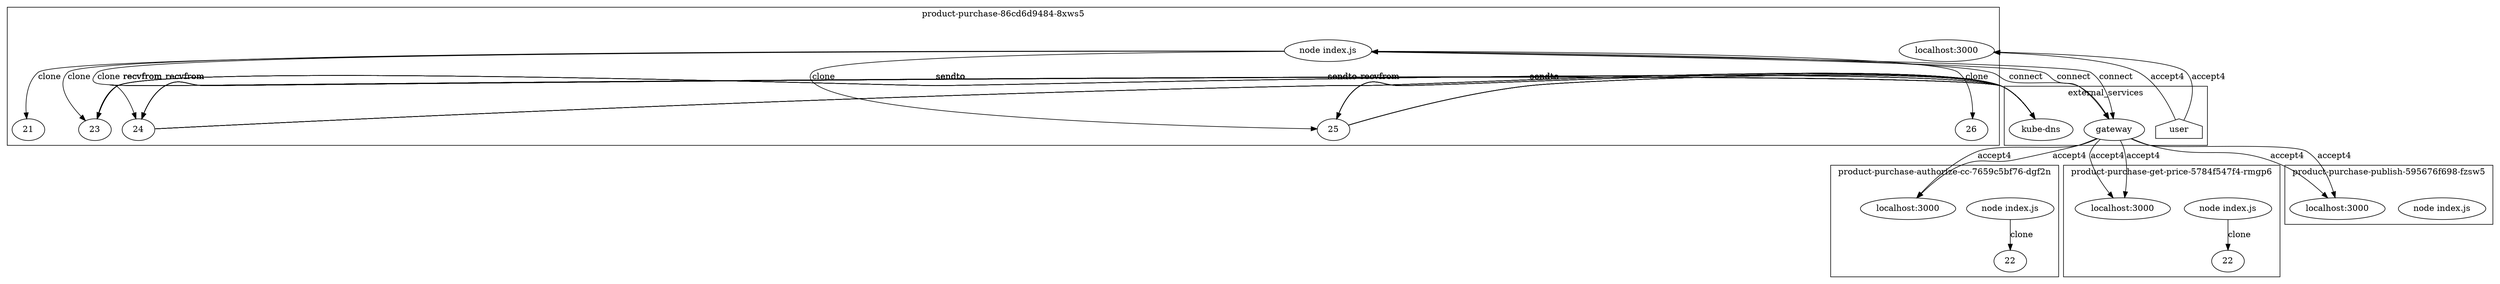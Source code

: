 digraph G {
	subgraph "cluster_ product-purchase-authorize-cc-7659c5bf76-dgf2n " {
		label=" product-purchase-authorize-cc-7659c5bf76-dgf2n "
		64828 [label="node index.js"]
		64828 -> 64949 [label=clone]
		"product-purchase-authorize-cc_localhost_3000" [label="localhost:3000"]
		"product-purchase-authorize-cc_localhost_3000" [label="localhost:3000"]
		64949 [label=22]
	}
	subgraph "cluster_ product-purchase-86cd6d9484-8xws5 " {
		label=" product-purchase-86cd6d9484-8xws5 "
		65446 [label="node index.js"]
		65446 -> 65626 [label=clone]
		"product-purchase_localhost_3000" [label="localhost:3000"]
		"product-purchase_localhost_3000" [label="localhost:3000"]
		65446 -> 68372 [label=clone]
		65446 -> 68379 [label=clone]
		65446 -> 68386 [label=clone]
		65446 -> 68391 [label=clone]
		65626 [label=21]
		68372 [label=23]
		68379 [label=24]
		68386 [label=25]
		68391 [label=26]
	}
	subgraph "cluster_ product-purchase-get-price-5784f547f4-rmgp6 " {
		label=" product-purchase-get-price-5784f547f4-rmgp6 "
		66393 [label="node index.js"]
		66393 -> 66563 [label=clone]
		"product-purchase-get-price_localhost_3000" [label="localhost:3000"]
		"product-purchase-get-price_localhost_3000" [label="localhost:3000"]
		66563 [label=22]
	}
	subgraph "cluster_ product-purchase-publish-595676f698-fzsw5 " {
		label=" product-purchase-publish-595676f698-fzsw5 "
		67550 [label="node index.js"]
		"product-purchase-publish_localhost_3000" [label="localhost:3000"]
		"product-purchase-publish_localhost_3000" [label="localhost:3000"]
	}
	subgraph cluster_services {
		label=external_services
		user [shape=house]
		"10.107.89.58_8080" -> "product-purchase-authorize-cc_localhost_3000" [label=accept4]
		"10.107.89.58_8080" -> "product-purchase-authorize-cc_localhost_3000" [label=accept4]
		user -> "product-purchase_localhost_3000" [label=accept4]
		user -> "product-purchase_localhost_3000" [label=accept4]
		"10.107.89.58_8080" [label=gateway]
		65446 -> "10.107.89.58_8080" [label=connect dir=both]
		"10.107.89.58_8080" [label=gateway]
		65446 -> "10.107.89.58_8080" [label=connect dir=both]
		"10.107.89.58_8080" [label=gateway]
		65446 -> "10.107.89.58_8080" [label=connect dir=both]
		"10.96.0.10_53" [label="kube-dns"]
		68372 -> "10.96.0.10_53" [label=sendto]
		"10.96.0.10_53" [label="kube-dns"]
		68372 -> "10.96.0.10_53" [label=sendto]
		"10.96.0.10_53" [label="kube-dns"]
		"10.96.0.10_53" -> 68372 [label=recvfrom]
		"10.96.0.10_53" [label="kube-dns"]
		"10.96.0.10_53" -> 68372 [label=recvfrom]
		"10.96.0.10_53" [label="kube-dns"]
		68372 -> "10.96.0.10_53" [label=sendto]
		"10.96.0.10_53" [label="kube-dns"]
		68372 -> "10.96.0.10_53" [label=sendto]
		"10.96.0.10_53" [label="kube-dns"]
		"10.96.0.10_53" -> 68372 [label=recvfrom]
		"10.96.0.10_53" [label="kube-dns"]
		"10.96.0.10_53" -> 68372 [label=recvfrom]
		"10.96.0.10_53" [label="kube-dns"]
		68372 -> "10.96.0.10_53" [label=sendto]
		"10.96.0.10_53" [label="kube-dns"]
		68372 -> "10.96.0.10_53" [label=sendto]
		"10.96.0.10_53" [label="kube-dns"]
		"10.96.0.10_53" -> 68372 [label=recvfrom]
		"10.96.0.10_53" [label="kube-dns"]
		"10.96.0.10_53" -> 68372 [label=recvfrom]
		"10.96.0.10_53" [label="kube-dns"]
		68372 -> "10.96.0.10_53" [label=sendto]
		"10.96.0.10_53" [label="kube-dns"]
		68372 -> "10.96.0.10_53" [label=sendto]
		"10.96.0.10_53" [label="kube-dns"]
		"10.96.0.10_53" -> 68372 [label=recvfrom]
		"10.96.0.10_53" [label="kube-dns"]
		"10.96.0.10_53" -> 68372 [label=recvfrom]
		"10.96.0.10_53" [label="kube-dns"]
		68379 -> "10.96.0.10_53" [label=sendto]
		"10.96.0.10_53" [label="kube-dns"]
		68379 -> "10.96.0.10_53" [label=sendto]
		"10.96.0.10_53" [label="kube-dns"]
		"10.96.0.10_53" -> 68379 [label=recvfrom]
		"10.96.0.10_53" [label="kube-dns"]
		"10.96.0.10_53" -> 68379 [label=recvfrom]
		"10.96.0.10_53" [label="kube-dns"]
		68379 -> "10.96.0.10_53" [label=sendto]
		"10.96.0.10_53" [label="kube-dns"]
		68379 -> "10.96.0.10_53" [label=sendto]
		"10.96.0.10_53" [label="kube-dns"]
		"10.96.0.10_53" -> 68379 [label=recvfrom]
		"10.96.0.10_53" [label="kube-dns"]
		"10.96.0.10_53" -> 68379 [label=recvfrom]
		"10.96.0.10_53" [label="kube-dns"]
		68379 -> "10.96.0.10_53" [label=sendto]
		"10.96.0.10_53" [label="kube-dns"]
		68379 -> "10.96.0.10_53" [label=sendto]
		"10.96.0.10_53" [label="kube-dns"]
		"10.96.0.10_53" -> 68379 [label=recvfrom]
		"10.96.0.10_53" [label="kube-dns"]
		"10.96.0.10_53" -> 68379 [label=recvfrom]
		"10.96.0.10_53" [label="kube-dns"]
		68379 -> "10.96.0.10_53" [label=sendto]
		"10.96.0.10_53" [label="kube-dns"]
		68379 -> "10.96.0.10_53" [label=sendto]
		"10.96.0.10_53" [label="kube-dns"]
		"10.96.0.10_53" -> 68379 [label=recvfrom]
		"10.96.0.10_53" [label="kube-dns"]
		"10.96.0.10_53" -> 68379 [label=recvfrom]
		"10.96.0.10_53" [label="kube-dns"]
		68386 -> "10.96.0.10_53" [label=sendto]
		"10.96.0.10_53" [label="kube-dns"]
		68386 -> "10.96.0.10_53" [label=sendto]
		"10.96.0.10_53" [label="kube-dns"]
		"10.96.0.10_53" -> 68386 [label=recvfrom]
		"10.96.0.10_53" [label="kube-dns"]
		"10.96.0.10_53" -> 68386 [label=recvfrom]
		"10.96.0.10_53" [label="kube-dns"]
		68386 -> "10.96.0.10_53" [label=sendto]
		"10.96.0.10_53" [label="kube-dns"]
		68386 -> "10.96.0.10_53" [label=sendto]
		"10.96.0.10_53" [label="kube-dns"]
		"10.96.0.10_53" -> 68386 [label=recvfrom]
		"10.96.0.10_53" [label="kube-dns"]
		"10.96.0.10_53" -> 68386 [label=recvfrom]
		"10.96.0.10_53" [label="kube-dns"]
		68386 -> "10.96.0.10_53" [label=sendto]
		"10.96.0.10_53" [label="kube-dns"]
		68386 -> "10.96.0.10_53" [label=sendto]
		"10.96.0.10_53" [label="kube-dns"]
		"10.96.0.10_53" -> 68386 [label=recvfrom]
		"10.96.0.10_53" [label="kube-dns"]
		"10.96.0.10_53" -> 68386 [label=recvfrom]
		"10.96.0.10_53" [label="kube-dns"]
		68386 -> "10.96.0.10_53" [label=sendto]
		"10.96.0.10_53" [label="kube-dns"]
		68386 -> "10.96.0.10_53" [label=sendto]
		"10.96.0.10_53" [label="kube-dns"]
		"10.96.0.10_53" -> 68386 [label=recvfrom]
		"10.96.0.10_53" [label="kube-dns"]
		"10.96.0.10_53" -> 68386 [label=recvfrom]
		"10.107.89.58_8080" -> "product-purchase-get-price_localhost_3000" [label=accept4]
		"10.107.89.58_8080" -> "product-purchase-get-price_localhost_3000" [label=accept4]
		"10.107.89.58_8080" -> "product-purchase-publish_localhost_3000" [label=accept4]
		"10.107.89.58_8080" -> "product-purchase-publish_localhost_3000" [label=accept4]
	}
}
